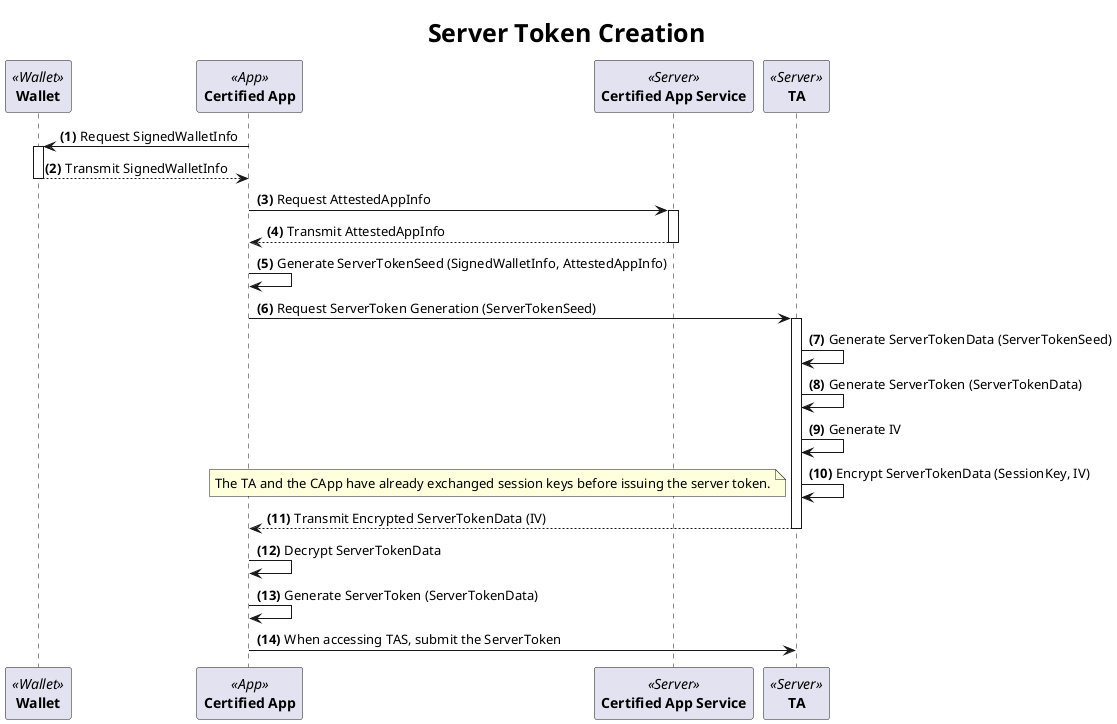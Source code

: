 @startuml proc_server_token
title
	<size:25>Server Token Creation</size>
end title

participant "**Wallet**" as wal <<Wallet>>
participant "**Certified App**" as ca <<App>>
participant "**Certified App Service**" as cas <<Server>>
participant "**TA**" as ta <<Server>>
autonumber "<b>(#)</b>"

ca -> wal++: Request SignedWalletInfo 
wal --> ca--: Transmit SignedWalletInfo
ca -> cas++: Request AttestedAppInfo
cas --> ca--: Transmit AttestedAppInfo
ca -> ca: Generate ServerTokenSeed (SignedWalletInfo, AttestedAppInfo)
ca -> ta++: Request ServerToken Generation (ServerTokenSeed)
ta -> ta: Generate ServerTokenData (ServerTokenSeed)
ta -> ta: Generate ServerToken (ServerTokenData)
ta -> ta: Generate IV
ta -> ta: Encrypt ServerTokenData (SessionKey, IV)
note left: The TA and the CApp have already exchanged session keys before issuing the server token.
ta --> ca--: Transmit Encrypted ServerTokenData (IV)
ca -> ca: Decrypt ServerTokenData
ca -> ca : Generate ServerToken (ServerTokenData)
ca -> ta: When accessing TAS, submit the ServerToken

@enduml